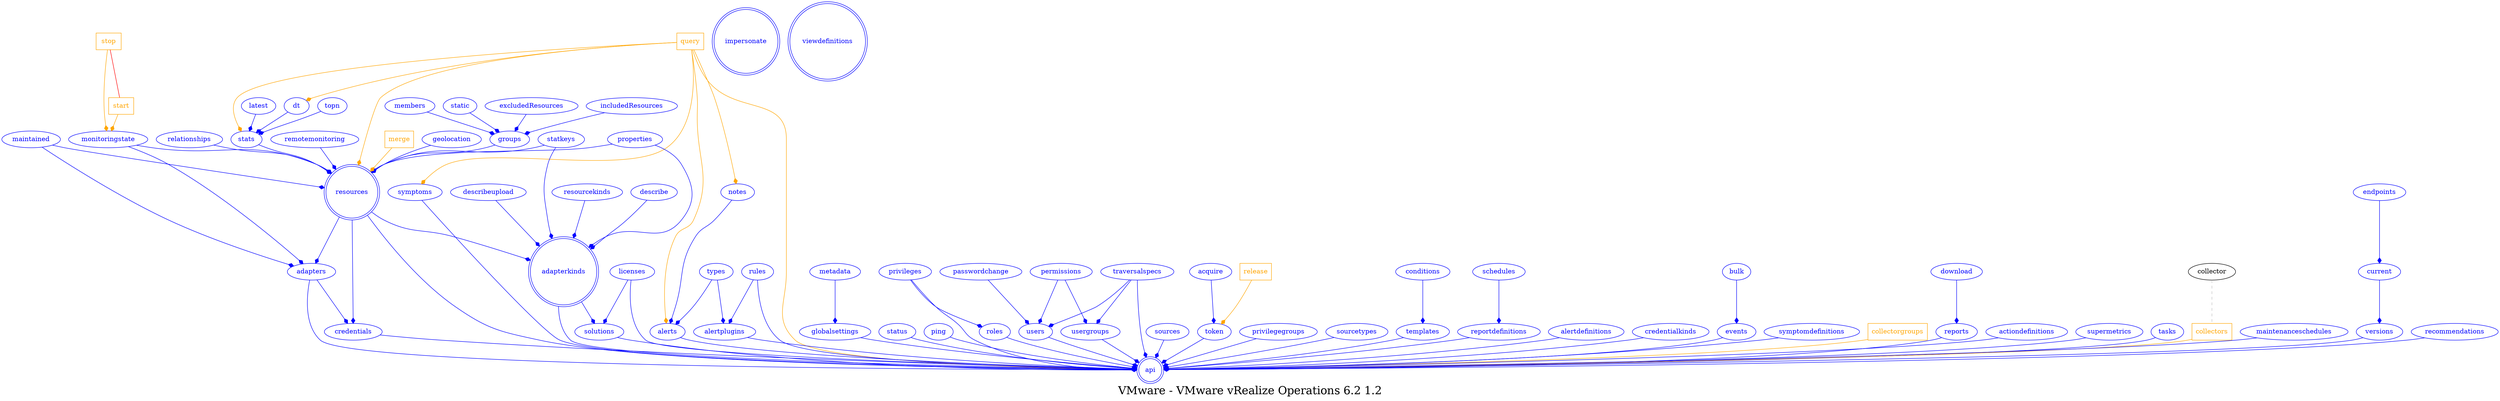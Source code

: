 digraph LexiconGraph {
graph[label="VMware - VMware vRealize Operations 6.2 1.2", fontsize=24]
splines=true
"api" [color=blue, fontcolor=blue, shape=doublecircle]
"adapterkinds" [color=blue, fontcolor=blue, shape=doublecircle]
"resources" [color=blue, fontcolor=blue, shape=doublecircle]
"impersonate" [color=blue, fontcolor=blue, shape=doublecircle]
"viewdefinitions" [color=blue, fontcolor=blue, shape=doublecircle]
"globalsettings" -> "api" [color=blue, fontcolor=blue, arrowhead=diamond, arrowtail=none]
"globalsettings" [color=blue, fontcolor=blue, shape=ellipse]
"metadata" -> "globalsettings" [color=blue, fontcolor=blue, arrowhead=diamond, arrowtail=none]
"metadata" [color=blue, fontcolor=blue, shape=ellipse]
"status" -> "api" [color=blue, fontcolor=blue, arrowhead=diamond, arrowtail=none]
"status" [color=blue, fontcolor=blue, shape=ellipse]
"ping" -> "api" [color=blue, fontcolor=blue, arrowhead=diamond, arrowtail=none]
"ping" [color=blue, fontcolor=blue, shape=ellipse]
"licenses" -> "api" [color=blue, fontcolor=blue, arrowhead=diamond, arrowtail=none]
"licenses" [color=blue, fontcolor=blue, shape=ellipse]
"resources" -> "api" [color=blue, fontcolor=blue, arrowhead=diamond, arrowtail=none]
"relationships" -> "resources" [color=blue, fontcolor=blue, arrowhead=diamond, arrowtail=none]
"relationships" [color=blue, fontcolor=blue, shape=ellipse]
"stats" -> "resources" [color=blue, fontcolor=blue, arrowhead=diamond, arrowtail=none]
"stats" [color=blue, fontcolor=blue, shape=ellipse]
"latest" -> "stats" [color=blue, fontcolor=blue, arrowhead=diamond, arrowtail=none]
"latest" [color=blue, fontcolor=blue, shape=ellipse]
"topn" -> "stats" [color=blue, fontcolor=blue, arrowhead=diamond, arrowtail=none]
"topn" [color=blue, fontcolor=blue, shape=ellipse]
"query" [color=orange, fontcolor=orange, shape=box]
"query" -> "stats" [color=orange, fontcolor=orange, arrowhead=diamond, arrowtail=none]
"dt" -> "stats" [color=blue, fontcolor=blue, arrowhead=diamond, arrowtail=none]
"dt" [color=blue, fontcolor=blue, shape=ellipse]
"properties" -> "resources" [color=blue, fontcolor=blue, arrowhead=diamond, arrowtail=none]
"properties" [color=blue, fontcolor=blue, shape=ellipse]
"geolocation" -> "resources" [color=blue, fontcolor=blue, arrowhead=diamond, arrowtail=none]
"geolocation" [color=blue, fontcolor=blue, shape=ellipse]
"maintained" -> "resources" [color=blue, fontcolor=blue, arrowhead=diamond, arrowtail=none]
"maintained" [color=blue, fontcolor=blue, shape=ellipse]
"monitoringstate" -> "resources" [color=blue, fontcolor=blue, arrowhead=diamond, arrowtail=none]
"monitoringstate" [color=blue, fontcolor=blue, shape=ellipse]
"start" [color=orange, fontcolor=orange, shape=box]
"start" -> "monitoringstate" [color=orange, fontcolor=orange, arrowhead=diamond, arrowtail=none]
"stop" -> "start" [color=red, fontcolor=red, arrowhead=none, arrowtail=none]
"stop" [color=orange, fontcolor=orange, shape=box]
"stop" -> "monitoringstate" [color=orange, fontcolor=orange, arrowhead=diamond, arrowtail=none]
"statkeys" -> "resources" [color=blue, fontcolor=blue, arrowhead=diamond, arrowtail=none]
"statkeys" [color=blue, fontcolor=blue, shape=ellipse]
"query" -> "dt" [color=orange, fontcolor=orange, arrowhead=diamond, arrowtail=none]
"query" -> "resources" [color=orange, fontcolor=orange, arrowhead=diamond, arrowtail=none]
"roles" -> "api" [color=blue, fontcolor=blue, arrowhead=diamond, arrowtail=none]
"roles" [color=blue, fontcolor=blue, shape=ellipse]
"privileges" -> "roles" [color=blue, fontcolor=blue, arrowhead=diamond, arrowtail=none]
"privileges" [color=blue, fontcolor=blue, shape=ellipse]
"usergroups" -> "api" [color=blue, fontcolor=blue, arrowhead=diamond, arrowtail=none]
"usergroups" [color=blue, fontcolor=blue, shape=ellipse]
"permissions" -> "usergroups" [color=blue, fontcolor=blue, arrowhead=diamond, arrowtail=none]
"permissions" [color=blue, fontcolor=blue, shape=ellipse]
"traversalspecs" -> "usergroups" [color=blue, fontcolor=blue, arrowhead=diamond, arrowtail=none]
"traversalspecs" [color=blue, fontcolor=blue, shape=ellipse]
"users" -> "api" [color=blue, fontcolor=blue, arrowhead=diamond, arrowtail=none]
"users" [color=blue, fontcolor=blue, shape=ellipse]
"traversalspecs" -> "users" [color=blue, fontcolor=blue, arrowhead=diamond, arrowtail=none]
"permissions" -> "users" [color=blue, fontcolor=blue, arrowhead=diamond, arrowtail=none]
"passwordchange" -> "users" [color=blue, fontcolor=blue, arrowhead=diamond, arrowtail=none]
"passwordchange" [color=blue, fontcolor=blue, shape=ellipse]
"sources" -> "api" [color=blue, fontcolor=blue, arrowhead=diamond, arrowtail=none]
"sources" [color=blue, fontcolor=blue, shape=ellipse]
"privileges" -> "api" [color=blue, fontcolor=blue, arrowhead=diamond, arrowtail=none]
"token" -> "api" [color=blue, fontcolor=blue, arrowhead=diamond, arrowtail=none]
"token" [color=blue, fontcolor=blue, shape=ellipse]
"acquire" -> "token" [color=blue, fontcolor=blue, arrowhead=diamond, arrowtail=none]
"acquire" [color=blue, fontcolor=blue, shape=ellipse]
"release" [color=orange, fontcolor=orange, shape=box]
"release" -> "token" [color=orange, fontcolor=orange, arrowhead=diamond, arrowtail=none]
"privilegegroups" -> "api" [color=blue, fontcolor=blue, arrowhead=diamond, arrowtail=none]
"privilegegroups" [color=blue, fontcolor=blue, shape=ellipse]
"sourcetypes" -> "api" [color=blue, fontcolor=blue, arrowhead=diamond, arrowtail=none]
"sourcetypes" [color=blue, fontcolor=blue, shape=ellipse]
"traversalspecs" -> "api" [color=blue, fontcolor=blue, arrowhead=diamond, arrowtail=none]
"templates" -> "api" [color=blue, fontcolor=blue, arrowhead=diamond, arrowtail=none]
"templates" [color=blue, fontcolor=blue, shape=ellipse]
"conditions" -> "templates" [color=blue, fontcolor=blue, arrowhead=diamond, arrowtail=none]
"conditions" [color=blue, fontcolor=blue, shape=ellipse]
"rules" -> "api" [color=blue, fontcolor=blue, arrowhead=diamond, arrowtail=none]
"rules" [color=blue, fontcolor=blue, shape=ellipse]
"reportdefinitions" -> "api" [color=blue, fontcolor=blue, arrowhead=diamond, arrowtail=none]
"reportdefinitions" [color=blue, fontcolor=blue, shape=ellipse]
"schedules" -> "reportdefinitions" [color=blue, fontcolor=blue, arrowhead=diamond, arrowtail=none]
"schedules" [color=blue, fontcolor=blue, shape=ellipse]
"alertdefinitions" -> "api" [color=blue, fontcolor=blue, arrowhead=diamond, arrowtail=none]
"alertdefinitions" [color=blue, fontcolor=blue, shape=ellipse]
"adapterkinds" -> "api" [color=blue, fontcolor=blue, arrowhead=diamond, arrowtail=none]
"statkeys" -> "adapterkinds" [color=blue, fontcolor=blue, arrowhead=diamond, arrowtail=none]
"resources" -> "adapterkinds" [color=blue, fontcolor=blue, arrowhead=diamond, arrowtail=none]
"properties" -> "adapterkinds" [color=blue, fontcolor=blue, arrowhead=diamond, arrowtail=none]
"resourcekinds" -> "adapterkinds" [color=blue, fontcolor=blue, arrowhead=diamond, arrowtail=none]
"resourcekinds" [color=blue, fontcolor=blue, shape=ellipse]
"credentialkinds" -> "api" [color=blue, fontcolor=blue, arrowhead=diamond, arrowtail=none]
"credentialkinds" [color=blue, fontcolor=blue, shape=ellipse]
"credentials" -> "api" [color=blue, fontcolor=blue, arrowhead=diamond, arrowtail=none]
"credentials" [color=blue, fontcolor=blue, shape=ellipse]
"adapters" -> "credentials" [color=blue, fontcolor=blue, arrowhead=diamond, arrowtail=none]
"adapters" [color=blue, fontcolor=blue, shape=ellipse]
"resources" -> "credentials" [color=blue, fontcolor=blue, arrowhead=diamond, arrowtail=none]
"symptoms" -> "api" [color=blue, fontcolor=blue, arrowhead=diamond, arrowtail=none]
"symptoms" [color=blue, fontcolor=blue, shape=ellipse]
"query" -> "symptoms" [color=orange, fontcolor=orange, arrowhead=diamond, arrowtail=none]
"events" -> "api" [color=blue, fontcolor=blue, arrowhead=diamond, arrowtail=none]
"events" [color=blue, fontcolor=blue, shape=ellipse]
"bulk" -> "events" [color=blue, fontcolor=blue, arrowhead=diamond, arrowtail=none]
"bulk" [color=blue, fontcolor=blue, shape=ellipse]
"alerts" -> "api" [color=blue, fontcolor=blue, arrowhead=diamond, arrowtail=none]
"alerts" [color=blue, fontcolor=blue, shape=ellipse]
"types" -> "alerts" [color=blue, fontcolor=blue, arrowhead=diamond, arrowtail=none]
"types" [color=blue, fontcolor=blue, shape=ellipse]
"notes" -> "alerts" [color=blue, fontcolor=blue, arrowhead=diamond, arrowtail=none]
"notes" [color=blue, fontcolor=blue, shape=ellipse]
"query" -> "notes" [color=orange, fontcolor=orange, arrowhead=diamond, arrowtail=none]
"query" -> "alerts" [color=orange, fontcolor=orange, arrowhead=diamond, arrowtail=none]
"symptomdefinitions" -> "api" [color=blue, fontcolor=blue, arrowhead=diamond, arrowtail=none]
"symptomdefinitions" [color=blue, fontcolor=blue, shape=ellipse]
"collectorgroups" [color=orange, fontcolor=orange, shape=box]
"collectorgroups" -> "api" [color=orange, fontcolor=orange, arrowhead=diamond, arrowtail=none]
"adapters" -> "api" [color=blue, fontcolor=blue, arrowhead=diamond, arrowtail=none]
"monitoringstate" -> "adapters" [color=blue, fontcolor=blue, arrowhead=diamond, arrowtail=none]
"resources" -> "adapters" [color=blue, fontcolor=blue, arrowhead=diamond, arrowtail=none]
"maintained" -> "adapters" [color=blue, fontcolor=blue, arrowhead=diamond, arrowtail=none]
"reports" -> "api" [color=blue, fontcolor=blue, arrowhead=diamond, arrowtail=none]
"reports" [color=blue, fontcolor=blue, shape=ellipse]
"download" -> "reports" [color=blue, fontcolor=blue, arrowhead=diamond, arrowtail=none]
"download" [color=blue, fontcolor=blue, shape=ellipse]
"actiondefinitions" -> "api" [color=blue, fontcolor=blue, arrowhead=diamond, arrowtail=none]
"actiondefinitions" [color=blue, fontcolor=blue, shape=ellipse]
"solutions" -> "api" [color=blue, fontcolor=blue, arrowhead=diamond, arrowtail=none]
"solutions" [color=blue, fontcolor=blue, shape=ellipse]
"licenses" -> "solutions" [color=blue, fontcolor=blue, arrowhead=diamond, arrowtail=none]
"adapterkinds" -> "solutions" [color=blue, fontcolor=blue, arrowhead=diamond, arrowtail=none]
"alertplugins" -> "api" [color=blue, fontcolor=blue, arrowhead=diamond, arrowtail=none]
"alertplugins" [color=blue, fontcolor=blue, shape=ellipse]
"types" -> "alertplugins" [color=blue, fontcolor=blue, arrowhead=diamond, arrowtail=none]
"rules" -> "alertplugins" [color=blue, fontcolor=blue, arrowhead=diamond, arrowtail=none]
"supermetrics" -> "api" [color=blue, fontcolor=blue, arrowhead=diamond, arrowtail=none]
"supermetrics" [color=blue, fontcolor=blue, shape=ellipse]
"tasks" -> "api" [color=blue, fontcolor=blue, arrowhead=diamond, arrowtail=none]
"tasks" [color=blue, fontcolor=blue, shape=ellipse]
"query" -> "api" [color=orange, fontcolor=orange, arrowhead=diamond, arrowtail=none]
"collectors" [color=orange, fontcolor=orange, shape=box]
"collectors" -> "api" [color=orange, fontcolor=orange, arrowhead=diamond, arrowtail=none]
"collector" -> "collectors" [color=grey, fontcolor=grey, arrowhead=none, arrowtail=none, style=dashed]
"maintenanceschedules" -> "api" [color=blue, fontcolor=blue, arrowhead=diamond, arrowtail=none]
"maintenanceschedules" [color=blue, fontcolor=blue, shape=ellipse]
"versions" -> "api" [color=blue, fontcolor=blue, arrowhead=diamond, arrowtail=none]
"versions" [color=blue, fontcolor=blue, shape=ellipse]
"current" -> "versions" [color=blue, fontcolor=blue, arrowhead=diamond, arrowtail=none]
"current" [color=blue, fontcolor=blue, shape=ellipse]
"endpoints" -> "current" [color=blue, fontcolor=blue, arrowhead=diamond, arrowtail=none]
"endpoints" [color=blue, fontcolor=blue, shape=ellipse]
"recommendations" -> "api" [color=blue, fontcolor=blue, arrowhead=diamond, arrowtail=none]
"recommendations" [color=blue, fontcolor=blue, shape=ellipse]
"describe" -> "adapterkinds" [color=blue, fontcolor=blue, arrowhead=diamond, arrowtail=none]
"describe" [color=blue, fontcolor=blue, shape=ellipse]
"describeupload" -> "adapterkinds" [color=blue, fontcolor=blue, arrowhead=diamond, arrowtail=none]
"describeupload" [color=blue, fontcolor=blue, shape=ellipse]
"groups" -> "resources" [color=blue, fontcolor=blue, arrowhead=diamond, arrowtail=none]
"groups" [color=blue, fontcolor=blue, shape=ellipse]
"excludedResources" -> "groups" [color=blue, fontcolor=blue, arrowhead=diamond, arrowtail=none]
"excludedResources" [color=blue, fontcolor=blue, shape=ellipse]
"includedResources" -> "groups" [color=blue, fontcolor=blue, arrowhead=diamond, arrowtail=none]
"includedResources" [color=blue, fontcolor=blue, shape=ellipse]
"members" -> "groups" [color=blue, fontcolor=blue, arrowhead=diamond, arrowtail=none]
"members" [color=blue, fontcolor=blue, shape=ellipse]
"static" -> "groups" [color=blue, fontcolor=blue, arrowhead=diamond, arrowtail=none]
"static" [color=blue, fontcolor=blue, shape=ellipse]
"remotemonitoring" -> "resources" [color=blue, fontcolor=blue, arrowhead=diamond, arrowtail=none]
"remotemonitoring" [color=blue, fontcolor=blue, shape=ellipse]
"merge" [color=orange, fontcolor=orange, shape=box]
"merge" -> "resources" [color=orange, fontcolor=orange, arrowhead=diamond, arrowtail=none]
}
